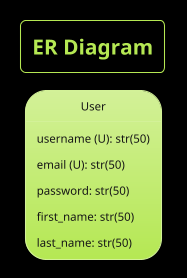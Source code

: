 @startuml er_diagram

    !theme hacker
    skinparam BackgroundColor black
    title "ER Diagram"

    object User {
        username (U): str(50)
        email (U): str(50)
        password: str(50)
        first_name: str(50)
        last_name: str(50)
    }

@enduml

@startuml sequence_diagram

    !theme hacker
    skinparam BackgroundColor black
    title "Sequence Diagram"

    actor User
    participant urls
    participant users.urls
    participant users.views.post
    database DB

    == POST /users ==
    User             ->  urls             : POST /users
    urls             ->  users.urls       : POST /
    users.urls       ->  users.views.post : POST /
    users.views.post ->  DB               : INSERT
    users.views.post <-- DB               : SUCCESS
    User             <-- users.views.post : 201 Created

@enduml